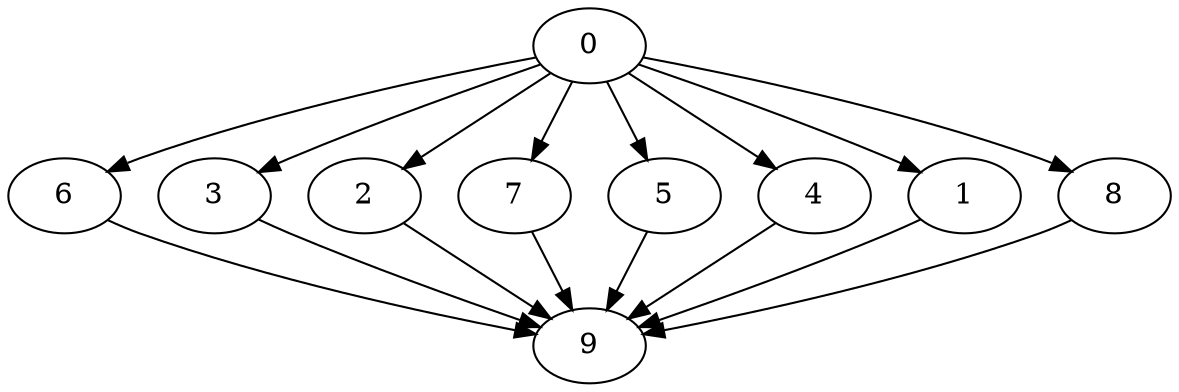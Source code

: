 digraph "Fork_Join_Nodes_10_CCR_0.10_WeightType_Random#3" {
	graph ["Duplicate states"=0,
		GraphType=F_J,
		"Max states in OPEN"=0,
		Modes="120000ms; topo-ordered tasks, ; Pruning: task equivalence, fixed order ready list, ; F-value: ; Optimisation: best schedule length (\
SL) optimisation on equal, ",
		NumberOfTasks=10,
		"Pruned using list schedule length"=55,
		"States removed from OPEN"=0,
		TargetSystem="Homogeneous-2",
		"Time to schedule (ms)"=104,
		"Total idle time"=133,
		"Total schedule length"=578,
		"Total sequential time"=890,
		"Total states created"=110
	];
	0	["Finish time"=131,
		Processor=0,
		"Start time"=0,
		Weight=131];
	6	["Finish time"=262,
		Processor=0,
		"Start time"=131,
		Weight=131];
	0 -> 6	[Weight=8];
	3	["Finish time"=251,
		Processor=1,
		"Start time"=133,
		Weight=118];
	0 -> 3	[Weight=2];
	2	["Finish time"=356,
		Processor=1,
		"Start time"=251,
		Weight=105];
	0 -> 2	[Weight=10];
	7	["Finish time"=354,
		Processor=0,
		"Start time"=262,
		Weight=92];
	0 -> 7	[Weight=4];
	5	["Finish time"=419,
		Processor=0,
		"Start time"=354,
		Weight=65];
	0 -> 5	[Weight=8];
	4	["Finish time"=421,
		Processor=1,
		"Start time"=356,
		Weight=65];
	0 -> 4	[Weight=3];
	1	["Finish time"=445,
		Processor=0,
		"Start time"=419,
		Weight=26];
	0 -> 1	[Weight=7];
	8	["Finish time"=447,
		Processor=1,
		"Start time"=421,
		Weight=26];
	0 -> 8	[Weight=4];
	9	["Finish time"=578,
		Processor=1,
		"Start time"=447,
		Weight=131];
	6 -> 9	[Weight=7];
	3 -> 9	[Weight=4];
	2 -> 9	[Weight=7];
	7 -> 9	[Weight=2];
	5 -> 9	[Weight=10];
	4 -> 9	[Weight=9];
	1 -> 9	[Weight=2];
	8 -> 9	[Weight=2];
}
